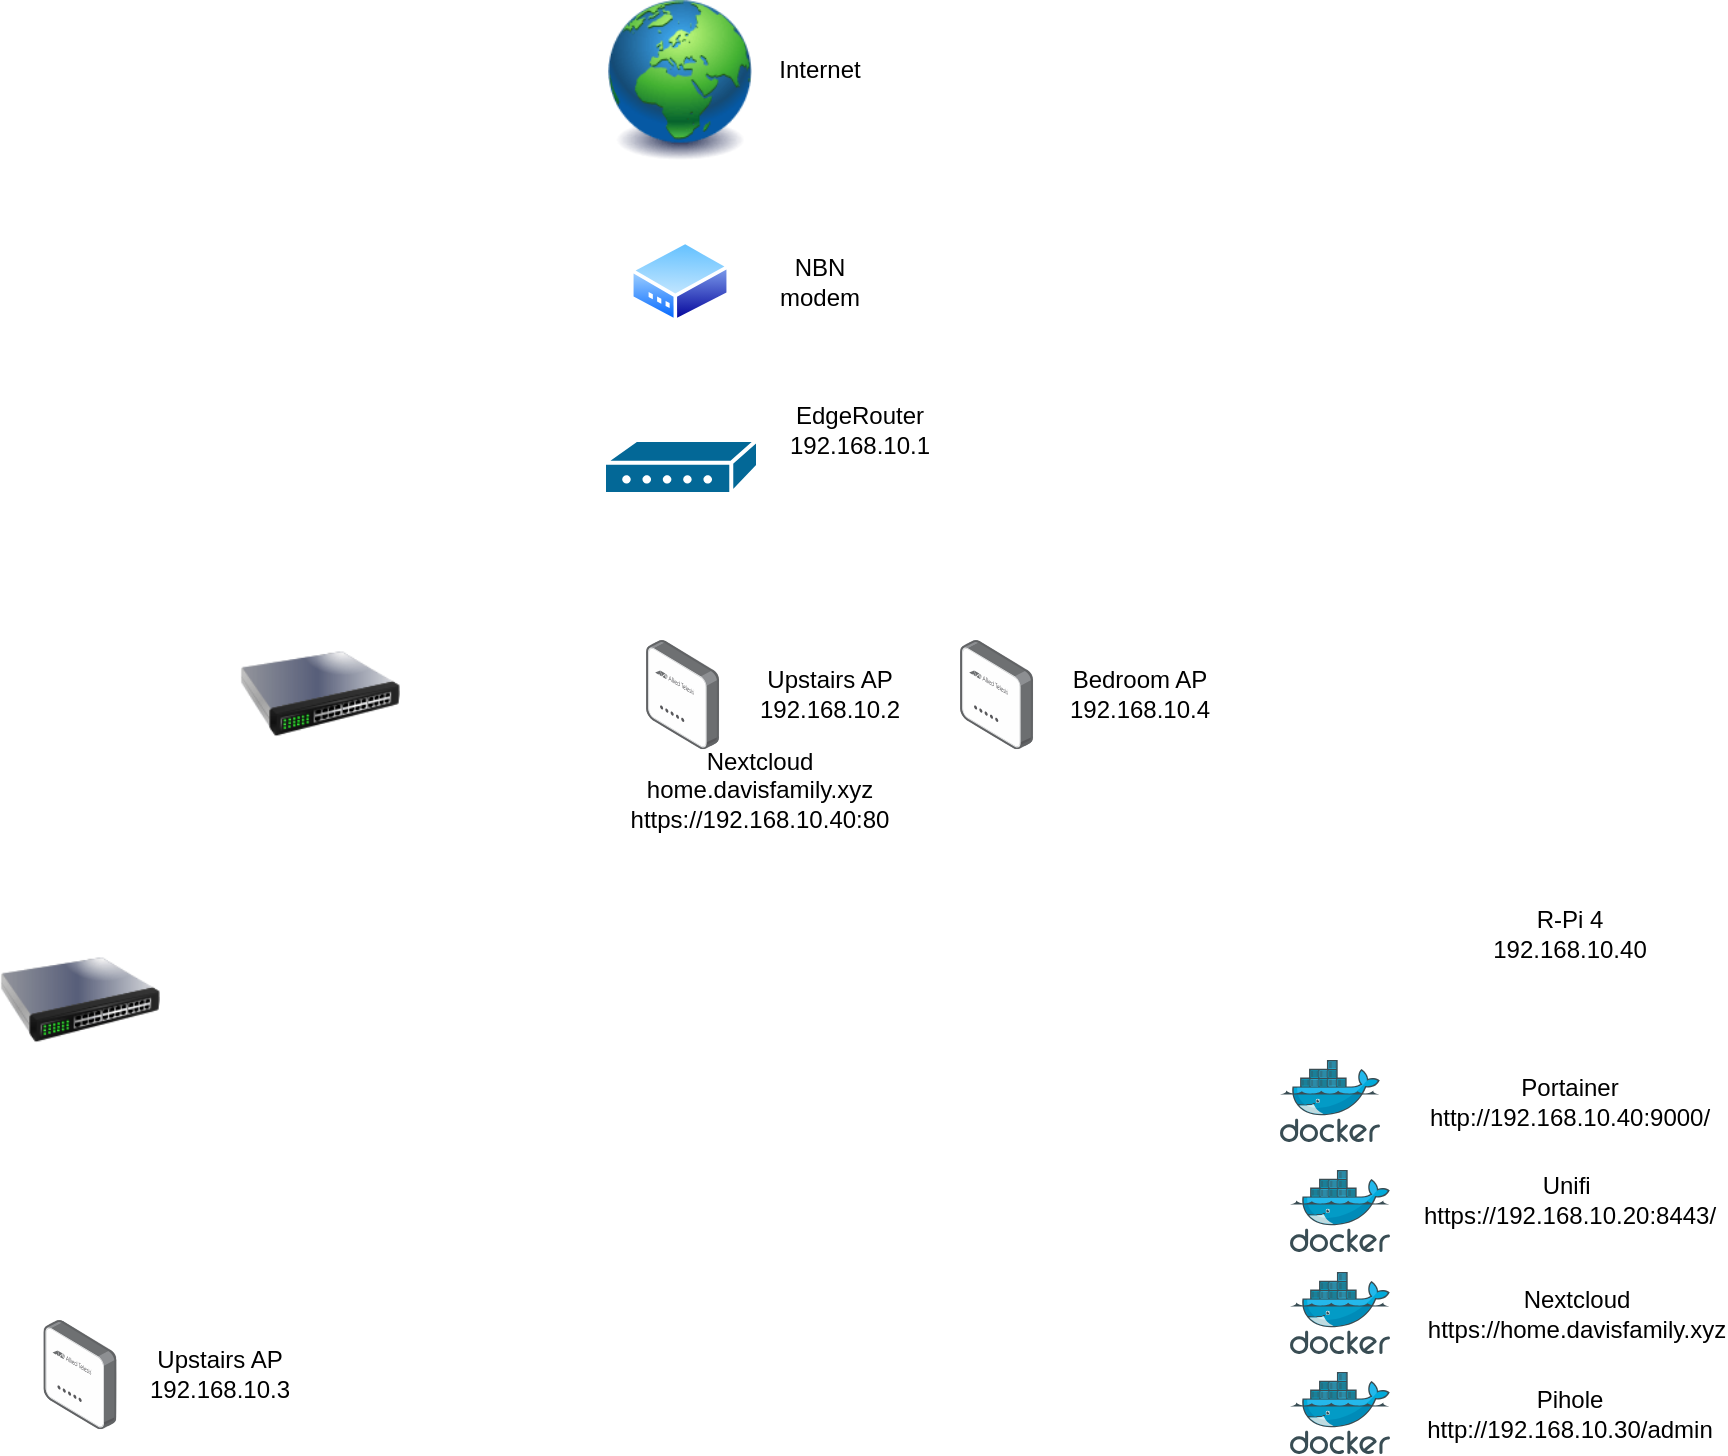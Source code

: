 <mxfile version="22.1.4" type="github">
  <diagram id="l8hXMBHkgcEJcSW0mbfh" name="Page-1">
    <mxGraphModel dx="1013" dy="813" grid="1" gridSize="10" guides="1" tooltips="1" connect="1" arrows="1" fold="1" page="1" pageScale="1" pageWidth="1169" pageHeight="827" math="0" shadow="0">
      <root>
        <mxCell id="0" />
        <mxCell id="1" parent="0" />
        <mxCell id="FhsTj9oqkJKDGmvPL3ci-1" value="" style="image;html=1;image=img/lib/clip_art/general/Earth_globe_128x128.png" vertex="1" parent="1">
          <mxGeometry x="440" y="20" width="80" height="80" as="geometry" />
        </mxCell>
        <mxCell id="FhsTj9oqkJKDGmvPL3ci-2" value="Internet" style="text;strokeColor=none;align=center;fillColor=none;html=1;verticalAlign=middle;whiteSpace=wrap;rounded=0;" vertex="1" parent="1">
          <mxGeometry x="520" y="40" width="60" height="30" as="geometry" />
        </mxCell>
        <mxCell id="FhsTj9oqkJKDGmvPL3ci-3" value="" style="image;aspect=fixed;perimeter=ellipsePerimeter;html=1;align=center;shadow=0;dashed=0;spacingTop=3;image=img/lib/active_directory/modem.svg;" vertex="1" parent="1">
          <mxGeometry x="455" y="140" width="50" height="41.5" as="geometry" />
        </mxCell>
        <mxCell id="FhsTj9oqkJKDGmvPL3ci-4" value="NBN modem" style="text;strokeColor=none;align=center;fillColor=none;html=1;verticalAlign=middle;whiteSpace=wrap;rounded=0;" vertex="1" parent="1">
          <mxGeometry x="520" y="145.75" width="60" height="30" as="geometry" />
        </mxCell>
        <mxCell id="FhsTj9oqkJKDGmvPL3ci-5" value="" style="shape=mxgraph.cisco.modems_and_phones.modem;html=1;pointerEvents=1;dashed=0;fillColor=#036897;strokeColor=#ffffff;strokeWidth=2;verticalLabelPosition=bottom;verticalAlign=top;align=center;outlineConnect=0;" vertex="1" parent="1">
          <mxGeometry x="442" y="240" width="77" height="27" as="geometry" />
        </mxCell>
        <mxCell id="FhsTj9oqkJKDGmvPL3ci-6" value="EdgeRouter&lt;br&gt;192.168.10.1" style="text;strokeColor=none;align=center;fillColor=none;html=1;verticalAlign=middle;whiteSpace=wrap;rounded=0;" vertex="1" parent="1">
          <mxGeometry x="540" y="220" width="60" height="30" as="geometry" />
        </mxCell>
        <mxCell id="FhsTj9oqkJKDGmvPL3ci-7" value="" style="image;points=[];aspect=fixed;html=1;align=center;shadow=0;dashed=0;image=img/lib/allied_telesis/wireless/Access_Point_Indoor.svg;" vertex="1" parent="1">
          <mxGeometry x="463" y="340" width="36.6" height="54.6" as="geometry" />
        </mxCell>
        <mxCell id="FhsTj9oqkJKDGmvPL3ci-8" value="Upstairs AP&lt;br&gt;192.168.10.2" style="text;strokeColor=none;align=center;fillColor=none;html=1;verticalAlign=middle;whiteSpace=wrap;rounded=0;" vertex="1" parent="1">
          <mxGeometry x="525" y="352.3" width="60" height="30" as="geometry" />
        </mxCell>
        <mxCell id="FhsTj9oqkJKDGmvPL3ci-9" value="" style="image;points=[];aspect=fixed;html=1;align=center;shadow=0;dashed=0;image=img/lib/allied_telesis/wireless/Access_Point_Indoor.svg;" vertex="1" parent="1">
          <mxGeometry x="620" y="340" width="36.6" height="54.6" as="geometry" />
        </mxCell>
        <mxCell id="FhsTj9oqkJKDGmvPL3ci-10" value="Bedroom AP&lt;br&gt;192.168.10.4" style="text;strokeColor=none;align=center;fillColor=none;html=1;verticalAlign=middle;whiteSpace=wrap;rounded=0;" vertex="1" parent="1">
          <mxGeometry x="680" y="352.3" width="60" height="30" as="geometry" />
        </mxCell>
        <mxCell id="FhsTj9oqkJKDGmvPL3ci-11" value="" style="image;html=1;image=img/lib/clip_art/networking/Switch_128x128.png" vertex="1" parent="1">
          <mxGeometry x="260" y="327" width="80" height="80" as="geometry" />
        </mxCell>
        <mxCell id="FhsTj9oqkJKDGmvPL3ci-12" value="" style="image;html=1;image=img/lib/clip_art/networking/Switch_128x128.png" vertex="1" parent="1">
          <mxGeometry x="140" y="480" width="80" height="80" as="geometry" />
        </mxCell>
        <mxCell id="FhsTj9oqkJKDGmvPL3ci-13" value="" style="image;points=[];aspect=fixed;html=1;align=center;shadow=0;dashed=0;image=img/lib/allied_telesis/wireless/Access_Point_Indoor.svg;" vertex="1" parent="1">
          <mxGeometry x="161.7" y="680" width="36.6" height="54.6" as="geometry" />
        </mxCell>
        <mxCell id="FhsTj9oqkJKDGmvPL3ci-14" value="Upstairs AP&lt;br&gt;192.168.10.3" style="text;strokeColor=none;align=center;fillColor=none;html=1;verticalAlign=middle;whiteSpace=wrap;rounded=0;" vertex="1" parent="1">
          <mxGeometry x="220" y="692.3" width="60" height="30" as="geometry" />
        </mxCell>
        <mxCell id="FhsTj9oqkJKDGmvPL3ci-15" value="" style="shape=image;html=1;verticalAlign=top;verticalLabelPosition=bottom;labelBackgroundColor=#ffffff;imageAspect=0;aspect=fixed;image=https://cdn1.iconfinder.com/data/icons/fruit-136/64/Fruit_iconfree_Filled_Outline_raspberry-healthy-organic-food-fruit_icon-128.png" vertex="1" parent="1">
          <mxGeometry x="830" y="460" width="54" height="54" as="geometry" />
        </mxCell>
        <mxCell id="FhsTj9oqkJKDGmvPL3ci-16" value="R-Pi 4&lt;br&gt;192.168.10.40" style="text;strokeColor=none;align=center;fillColor=none;html=1;verticalAlign=middle;whiteSpace=wrap;rounded=0;" vertex="1" parent="1">
          <mxGeometry x="895" y="472" width="60" height="30" as="geometry" />
        </mxCell>
        <mxCell id="FhsTj9oqkJKDGmvPL3ci-17" value="" style="image;sketch=0;aspect=fixed;html=1;points=[];align=center;fontSize=12;image=img/lib/mscae/Docker.svg;" vertex="1" parent="1">
          <mxGeometry x="780" y="550" width="50" height="41" as="geometry" />
        </mxCell>
        <mxCell id="FhsTj9oqkJKDGmvPL3ci-18" value="" style="image;sketch=0;aspect=fixed;html=1;points=[];align=center;fontSize=12;image=img/lib/mscae/Docker.svg;" vertex="1" parent="1">
          <mxGeometry x="785" y="605" width="50" height="41" as="geometry" />
        </mxCell>
        <mxCell id="FhsTj9oqkJKDGmvPL3ci-19" value="" style="image;sketch=0;aspect=fixed;html=1;points=[];align=center;fontSize=12;image=img/lib/mscae/Docker.svg;" vertex="1" parent="1">
          <mxGeometry x="785" y="656" width="50" height="41" as="geometry" />
        </mxCell>
        <mxCell id="FhsTj9oqkJKDGmvPL3ci-20" value="Portainer&lt;br&gt;http://192.168.10.40:9000/" style="text;strokeColor=none;align=center;fillColor=none;html=1;verticalAlign=middle;whiteSpace=wrap;rounded=0;" vertex="1" parent="1">
          <mxGeometry x="895" y="555.5" width="60" height="30" as="geometry" />
        </mxCell>
        <mxCell id="FhsTj9oqkJKDGmvPL3ci-21" value="Unifi&amp;nbsp;&lt;br&gt;https://192.168.10.20:8443/" style="text;strokeColor=none;align=center;fillColor=none;html=1;verticalAlign=middle;whiteSpace=wrap;rounded=0;" vertex="1" parent="1">
          <mxGeometry x="895" y="605" width="60" height="30" as="geometry" />
        </mxCell>
        <mxCell id="FhsTj9oqkJKDGmvPL3ci-22" value="Nextcloud&lt;br&gt;home.davisfamily.xyz&lt;br&gt;https://192.168.10.40:80" style="text;strokeColor=none;align=center;fillColor=none;html=1;verticalAlign=middle;whiteSpace=wrap;rounded=0;" vertex="1" parent="1">
          <mxGeometry x="490" y="400" width="60" height="30" as="geometry" />
        </mxCell>
        <mxCell id="FhsTj9oqkJKDGmvPL3ci-23" value="Nextcloud&lt;br&gt;https://home.davisfamily.xyz" style="text;strokeColor=none;align=center;fillColor=none;html=1;verticalAlign=middle;whiteSpace=wrap;rounded=0;" vertex="1" parent="1">
          <mxGeometry x="901.6" y="661.5" width="53.4" height="30" as="geometry" />
        </mxCell>
        <mxCell id="FhsTj9oqkJKDGmvPL3ci-24" value="" style="image;sketch=0;aspect=fixed;html=1;points=[];align=center;fontSize=12;image=img/lib/mscae/Docker.svg;" vertex="1" parent="1">
          <mxGeometry x="785" y="706" width="50" height="41" as="geometry" />
        </mxCell>
        <mxCell id="FhsTj9oqkJKDGmvPL3ci-25" value="Pihole&lt;br&gt;http://192.168.10.30/admin" style="text;strokeColor=none;align=center;fillColor=none;html=1;verticalAlign=middle;whiteSpace=wrap;rounded=0;" vertex="1" parent="1">
          <mxGeometry x="895" y="711.5" width="60" height="30" as="geometry" />
        </mxCell>
      </root>
    </mxGraphModel>
  </diagram>
</mxfile>
